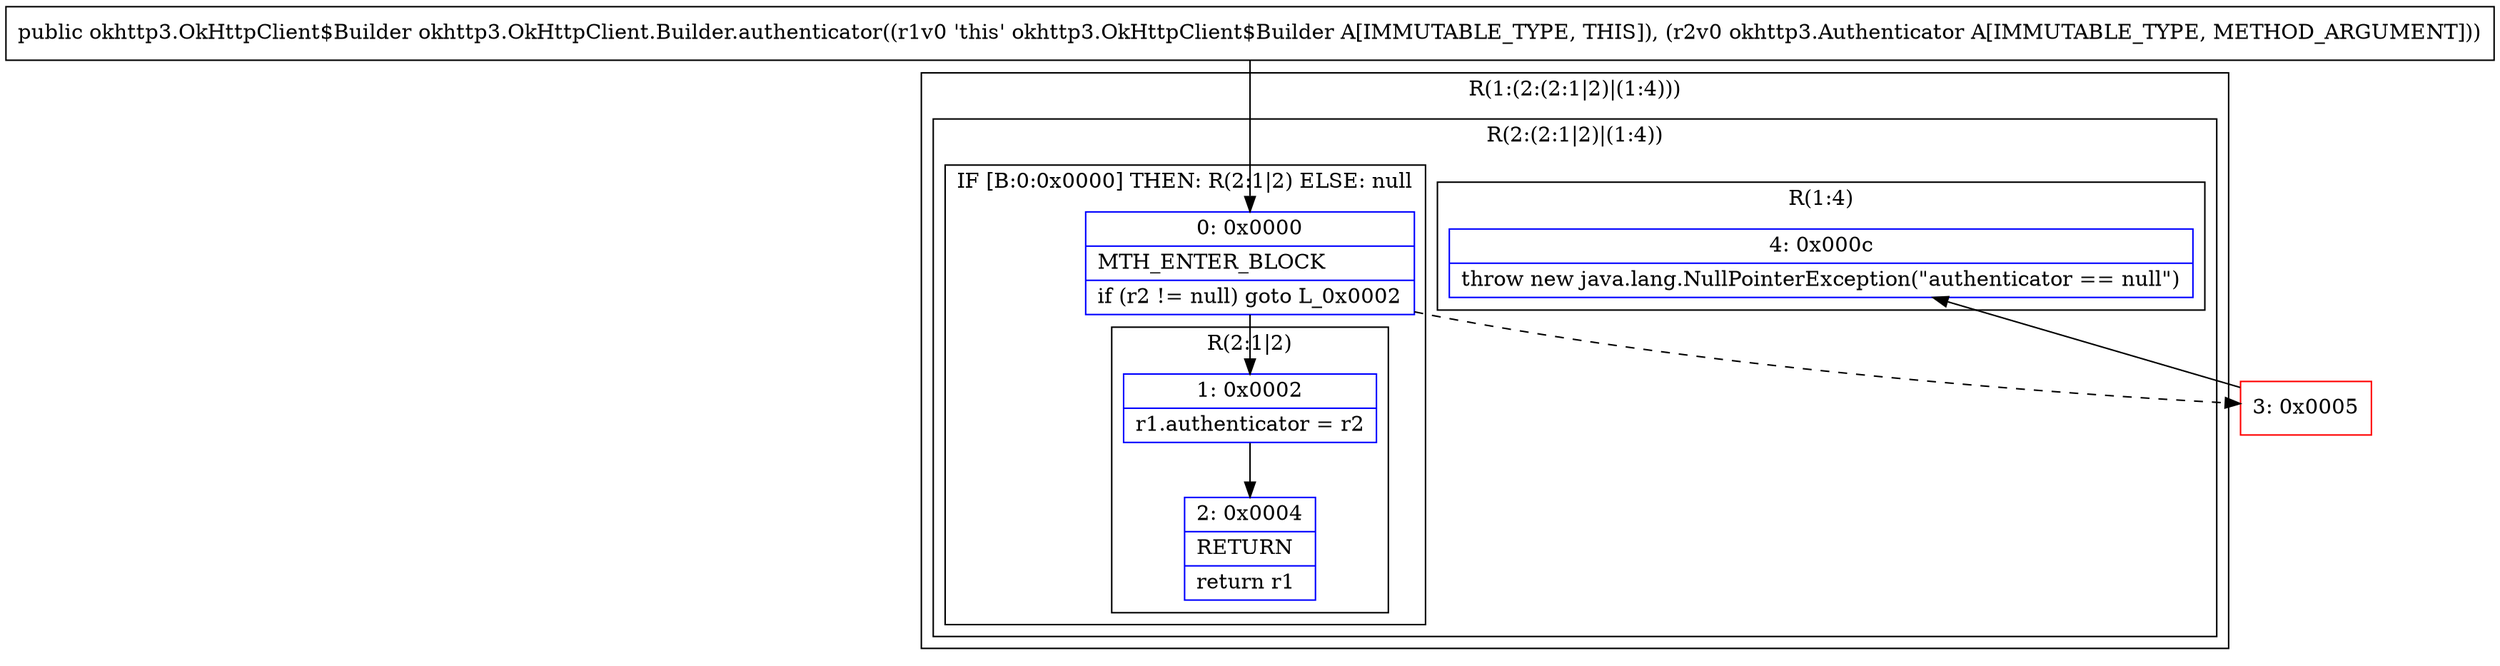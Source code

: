 digraph "CFG forokhttp3.OkHttpClient.Builder.authenticator(Lokhttp3\/Authenticator;)Lokhttp3\/OkHttpClient$Builder;" {
subgraph cluster_Region_82867462 {
label = "R(1:(2:(2:1|2)|(1:4)))";
node [shape=record,color=blue];
subgraph cluster_Region_185341914 {
label = "R(2:(2:1|2)|(1:4))";
node [shape=record,color=blue];
subgraph cluster_IfRegion_2121136793 {
label = "IF [B:0:0x0000] THEN: R(2:1|2) ELSE: null";
node [shape=record,color=blue];
Node_0 [shape=record,label="{0\:\ 0x0000|MTH_ENTER_BLOCK\l|if (r2 != null) goto L_0x0002\l}"];
subgraph cluster_Region_430883795 {
label = "R(2:1|2)";
node [shape=record,color=blue];
Node_1 [shape=record,label="{1\:\ 0x0002|r1.authenticator = r2\l}"];
Node_2 [shape=record,label="{2\:\ 0x0004|RETURN\l|return r1\l}"];
}
}
subgraph cluster_Region_510778789 {
label = "R(1:4)";
node [shape=record,color=blue];
Node_4 [shape=record,label="{4\:\ 0x000c|throw new java.lang.NullPointerException(\"authenticator == null\")\l}"];
}
}
}
Node_3 [shape=record,color=red,label="{3\:\ 0x0005}"];
MethodNode[shape=record,label="{public okhttp3.OkHttpClient$Builder okhttp3.OkHttpClient.Builder.authenticator((r1v0 'this' okhttp3.OkHttpClient$Builder A[IMMUTABLE_TYPE, THIS]), (r2v0 okhttp3.Authenticator A[IMMUTABLE_TYPE, METHOD_ARGUMENT])) }"];
MethodNode -> Node_0;
Node_0 -> Node_1;
Node_0 -> Node_3[style=dashed];
Node_1 -> Node_2;
Node_3 -> Node_4;
}

